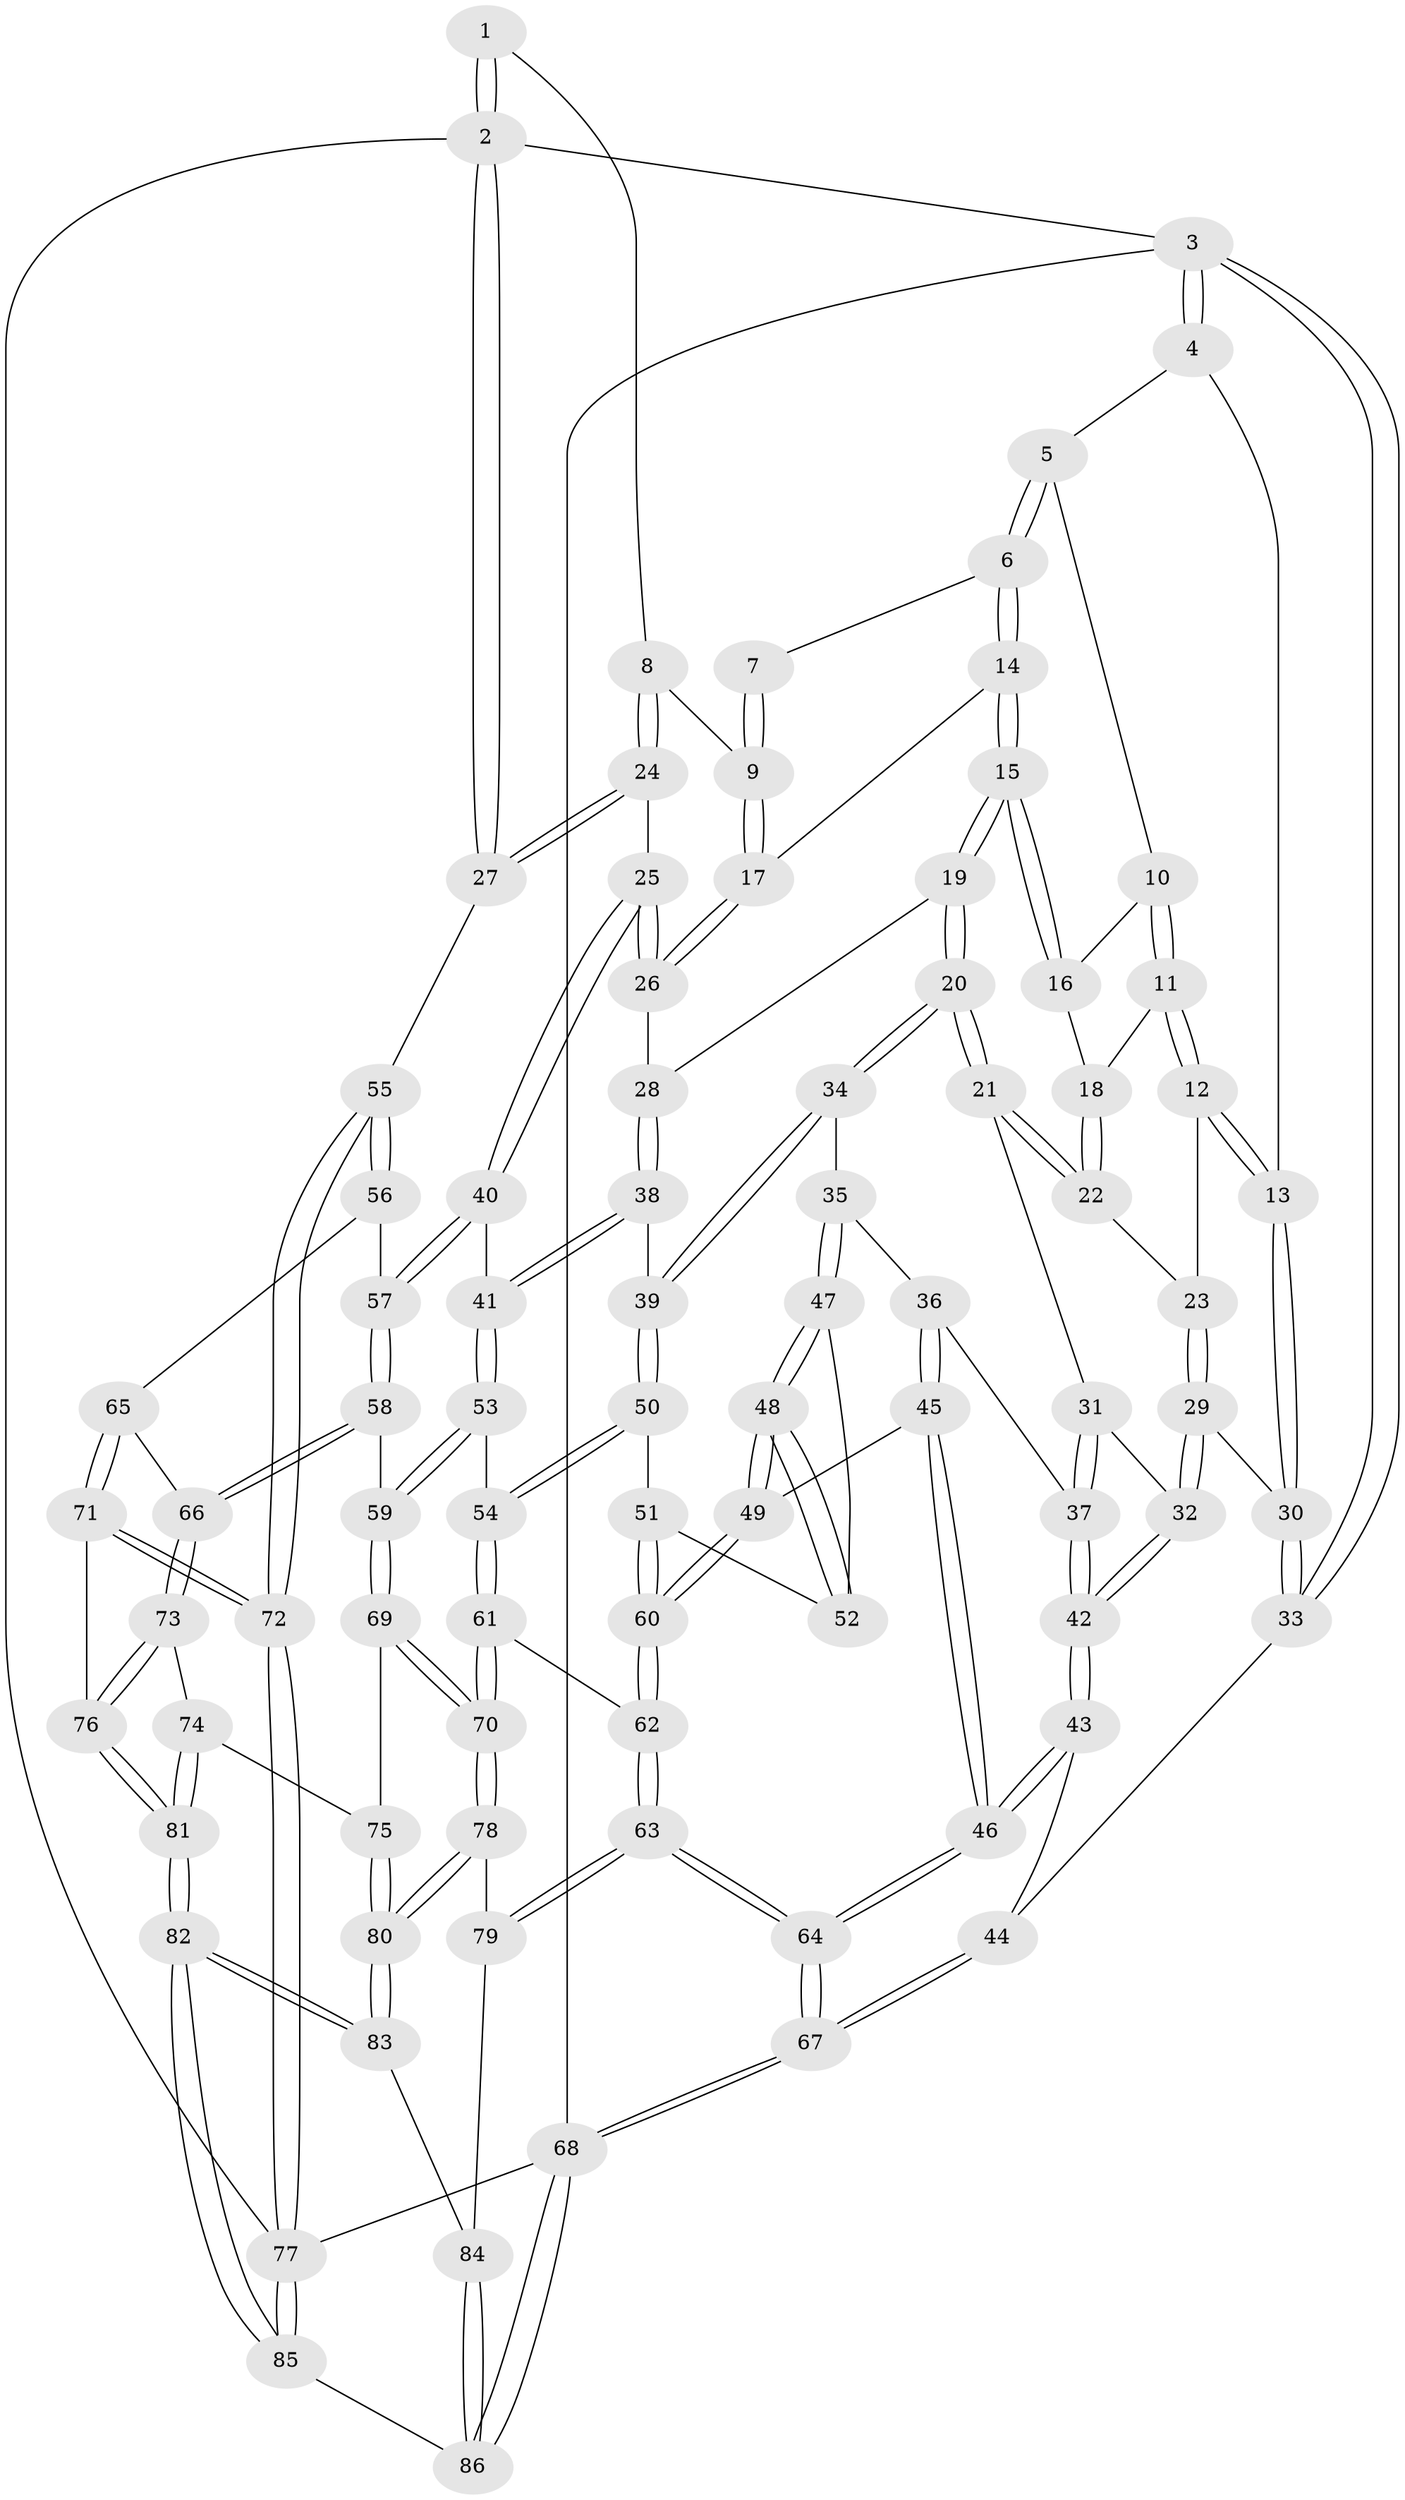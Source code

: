 // Generated by graph-tools (version 1.1) at 2025/16/03/09/25 04:16:54]
// undirected, 86 vertices, 212 edges
graph export_dot {
graph [start="1"]
  node [color=gray90,style=filled];
  1 [pos="+0.9567760808532536+0"];
  2 [pos="+1+0"];
  3 [pos="+0+0"];
  4 [pos="+0.25160793861436637+0"];
  5 [pos="+0.3251168806252098+0"];
  6 [pos="+0.4646741821840297+0"];
  7 [pos="+0.6361620984152054+0"];
  8 [pos="+0.8702819642368249+0.08718175956201026"];
  9 [pos="+0.7394884764566381+0.09346151380618632"];
  10 [pos="+0.32302005998385547+0"];
  11 [pos="+0.2919070663912109+0.11731640938502799"];
  12 [pos="+0.268297317164685+0.16058435800071907"];
  13 [pos="+0.1263792402643753+0.1924500113243429"];
  14 [pos="+0.5032760489919703+0.014815114707549253"];
  15 [pos="+0.5061725567003147+0.18534019206126823"];
  16 [pos="+0.3722337271170176+0.14937085873841657"];
  17 [pos="+0.7124668539067411+0.1374483513074951"];
  18 [pos="+0.3473490447967411+0.15599061048541066"];
  19 [pos="+0.5065370442935644+0.18732844329088527"];
  20 [pos="+0.47703749912459803+0.23741540934986707"];
  21 [pos="+0.42062457800908126+0.2498116597173279"];
  22 [pos="+0.3524881798677544+0.23193085540488742"];
  23 [pos="+0.30821803921969376+0.23536858904220376"];
  24 [pos="+0.9829330574588702+0.3028917986644532"];
  25 [pos="+0.9780116157756705+0.30479498865514665"];
  26 [pos="+0.6955917536230949+0.2293908321511943"];
  27 [pos="+1+0.3126870353331191"];
  28 [pos="+0.690375648407362+0.23210137444367548"];
  29 [pos="+0.24815194799903428+0.3086974491888602"];
  30 [pos="+0.09308923662153216+0.23194789357997572"];
  31 [pos="+0.3847965935737252+0.29935800653372674"];
  32 [pos="+0.2558409044941128+0.32647349875028736"];
  33 [pos="+0+0.29513144920377127"];
  34 [pos="+0.5100259312058962+0.378846377503499"];
  35 [pos="+0.48478546418775414+0.3947340540241093"];
  36 [pos="+0.46152200481951033+0.4002228910462354"];
  37 [pos="+0.3573468025590892+0.3977232578018429"];
  38 [pos="+0.6531730373023862+0.3660131367634038"];
  39 [pos="+0.5369625417387544+0.391554989583411"];
  40 [pos="+0.86343996365933+0.42164403125996264"];
  41 [pos="+0.7068334690943041+0.42636275522177136"];
  42 [pos="+0.27954414035966574+0.4331959320062375"];
  43 [pos="+0.27097481119163347+0.4542441889375593"];
  44 [pos="+0+0.40572910361455977"];
  45 [pos="+0.36885236583181846+0.5502780544238065"];
  46 [pos="+0.29126999211337484+0.5377952982366535"];
  47 [pos="+0.4790583981579539+0.4248530986520776"];
  48 [pos="+0.41145263487489414+0.5493394299433231"];
  49 [pos="+0.3980904378262584+0.5613236931556468"];
  50 [pos="+0.576325512501495+0.531004106043833"];
  51 [pos="+0.5734033606779038+0.5315361276769012"];
  52 [pos="+0.47772708500593014+0.505460045111988"];
  53 [pos="+0.6482152625556331+0.5685427660837931"];
  54 [pos="+0.6211265220105795+0.5625813885321395"];
  55 [pos="+1+0.5188785128980254"];
  56 [pos="+0.890796905799654+0.5845466231239739"];
  57 [pos="+0.8411298833718149+0.5529894308798311"];
  58 [pos="+0.7740500747654597+0.6102083840769226"];
  59 [pos="+0.6972189671664981+0.6236442511961606"];
  60 [pos="+0.4348910651992408+0.5962687054619537"];
  61 [pos="+0.48588067928287487+0.6848022357885329"];
  62 [pos="+0.46558084980497944+0.6816001267660438"];
  63 [pos="+0.24697107127920015+0.8872716039090119"];
  64 [pos="+0+1"];
  65 [pos="+0.93621656714888+0.6662151752846313"];
  66 [pos="+0.8419480373093544+0.7011875850409388"];
  67 [pos="+0+1"];
  68 [pos="+0+1"];
  69 [pos="+0.6731679604425115+0.7156950397788306"];
  70 [pos="+0.6134765873074074+0.7783408843420389"];
  71 [pos="+1+0.7481435702407835"];
  72 [pos="+1+0.7620752282407155"];
  73 [pos="+0.8399438437773215+0.7854289991101981"];
  74 [pos="+0.8390810722156573+0.7863747377856231"];
  75 [pos="+0.7649766348633171+0.7671945508480458"];
  76 [pos="+1+0.7511183699784668"];
  77 [pos="+1+1"];
  78 [pos="+0.6100792560446299+0.8021404530820956"];
  79 [pos="+0.605854070215993+0.8055058006085882"];
  80 [pos="+0.7081014876850894+0.9095495050921306"];
  81 [pos="+0.8297210388499594+0.911918976282483"];
  82 [pos="+0.8053063323539127+1"];
  83 [pos="+0.7108716613581108+0.9135903988969498"];
  84 [pos="+0.5291198864395487+0.9726982542016606"];
  85 [pos="+0.8705452532286726+1"];
  86 [pos="+0.3868236627040192+1"];
  1 -- 2;
  1 -- 2;
  1 -- 8;
  2 -- 3;
  2 -- 27;
  2 -- 27;
  2 -- 77;
  3 -- 4;
  3 -- 4;
  3 -- 33;
  3 -- 33;
  3 -- 68;
  4 -- 5;
  4 -- 13;
  5 -- 6;
  5 -- 6;
  5 -- 10;
  6 -- 7;
  6 -- 14;
  6 -- 14;
  7 -- 9;
  7 -- 9;
  8 -- 9;
  8 -- 24;
  8 -- 24;
  9 -- 17;
  9 -- 17;
  10 -- 11;
  10 -- 11;
  10 -- 16;
  11 -- 12;
  11 -- 12;
  11 -- 18;
  12 -- 13;
  12 -- 13;
  12 -- 23;
  13 -- 30;
  13 -- 30;
  14 -- 15;
  14 -- 15;
  14 -- 17;
  15 -- 16;
  15 -- 16;
  15 -- 19;
  15 -- 19;
  16 -- 18;
  17 -- 26;
  17 -- 26;
  18 -- 22;
  18 -- 22;
  19 -- 20;
  19 -- 20;
  19 -- 28;
  20 -- 21;
  20 -- 21;
  20 -- 34;
  20 -- 34;
  21 -- 22;
  21 -- 22;
  21 -- 31;
  22 -- 23;
  23 -- 29;
  23 -- 29;
  24 -- 25;
  24 -- 27;
  24 -- 27;
  25 -- 26;
  25 -- 26;
  25 -- 40;
  25 -- 40;
  26 -- 28;
  27 -- 55;
  28 -- 38;
  28 -- 38;
  29 -- 30;
  29 -- 32;
  29 -- 32;
  30 -- 33;
  30 -- 33;
  31 -- 32;
  31 -- 37;
  31 -- 37;
  32 -- 42;
  32 -- 42;
  33 -- 44;
  34 -- 35;
  34 -- 39;
  34 -- 39;
  35 -- 36;
  35 -- 47;
  35 -- 47;
  36 -- 37;
  36 -- 45;
  36 -- 45;
  37 -- 42;
  37 -- 42;
  38 -- 39;
  38 -- 41;
  38 -- 41;
  39 -- 50;
  39 -- 50;
  40 -- 41;
  40 -- 57;
  40 -- 57;
  41 -- 53;
  41 -- 53;
  42 -- 43;
  42 -- 43;
  43 -- 44;
  43 -- 46;
  43 -- 46;
  44 -- 67;
  44 -- 67;
  45 -- 46;
  45 -- 46;
  45 -- 49;
  46 -- 64;
  46 -- 64;
  47 -- 48;
  47 -- 48;
  47 -- 52;
  48 -- 49;
  48 -- 49;
  48 -- 52;
  48 -- 52;
  49 -- 60;
  49 -- 60;
  50 -- 51;
  50 -- 54;
  50 -- 54;
  51 -- 52;
  51 -- 60;
  51 -- 60;
  53 -- 54;
  53 -- 59;
  53 -- 59;
  54 -- 61;
  54 -- 61;
  55 -- 56;
  55 -- 56;
  55 -- 72;
  55 -- 72;
  56 -- 57;
  56 -- 65;
  57 -- 58;
  57 -- 58;
  58 -- 59;
  58 -- 66;
  58 -- 66;
  59 -- 69;
  59 -- 69;
  60 -- 62;
  60 -- 62;
  61 -- 62;
  61 -- 70;
  61 -- 70;
  62 -- 63;
  62 -- 63;
  63 -- 64;
  63 -- 64;
  63 -- 79;
  63 -- 79;
  64 -- 67;
  64 -- 67;
  65 -- 66;
  65 -- 71;
  65 -- 71;
  66 -- 73;
  66 -- 73;
  67 -- 68;
  67 -- 68;
  68 -- 86;
  68 -- 86;
  68 -- 77;
  69 -- 70;
  69 -- 70;
  69 -- 75;
  70 -- 78;
  70 -- 78;
  71 -- 72;
  71 -- 72;
  71 -- 76;
  72 -- 77;
  72 -- 77;
  73 -- 74;
  73 -- 76;
  73 -- 76;
  74 -- 75;
  74 -- 81;
  74 -- 81;
  75 -- 80;
  75 -- 80;
  76 -- 81;
  76 -- 81;
  77 -- 85;
  77 -- 85;
  78 -- 79;
  78 -- 80;
  78 -- 80;
  79 -- 84;
  80 -- 83;
  80 -- 83;
  81 -- 82;
  81 -- 82;
  82 -- 83;
  82 -- 83;
  82 -- 85;
  82 -- 85;
  83 -- 84;
  84 -- 86;
  84 -- 86;
  85 -- 86;
}
